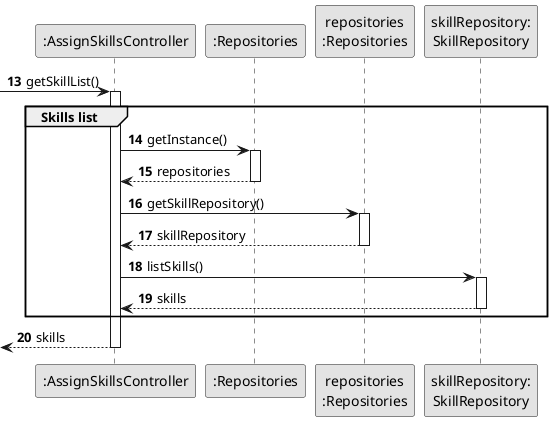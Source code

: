 @startuml
skinparam monochrome true
skinparam packageStyle rectangle
skinparam shadowing false



participant ":AssignSkillsController" as CTRL
participant ":Repositories" as REP
participant "repositories\n:Repositories" as PLAT
participant "skillRepository:\nSkillRepository" as SKREP


autonumber 13
           -> CTRL : getSkillList()
                group Skills list
               activate CTRL

                CTRL -> REP: getInstance()

                    activate REP

                    REP --> CTRL: repositories
                    deactivate REP

                    CTRL -> PLAT: getSkillRepository()
                                       activate PLAT

                                               PLAT --> CTRL: skillRepository
                                       deactivate PLAT
                                       CTRL -> SKREP: listSkills()
                                       activate SKREP

                                               SKREP --> CTRL: skills

                                       deactivate SKREP
                   end
                                      <-- CTRL: skills
                               deactivate CTRL




@enduml